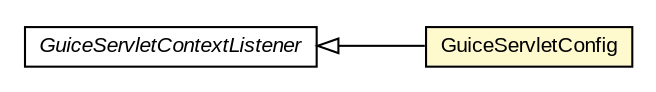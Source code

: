 #!/usr/local/bin/dot
#
# Class diagram 
# Generated by UMLGraph version R5_6-24-gf6e263 (http://www.umlgraph.org/)
#

digraph G {
	edge [fontname="arial",fontsize=10,labelfontname="arial",labelfontsize=10];
	node [fontname="arial",fontsize=10,shape=plaintext];
	nodesep=0.25;
	ranksep=0.5;
	rankdir=LR;
	// com.gwtplatform.carstore.server.guice.GuiceServletConfig
	c283768 [label=<<table title="com.gwtplatform.carstore.server.guice.GuiceServletConfig" border="0" cellborder="1" cellspacing="0" cellpadding="2" port="p" bgcolor="lemonChiffon" href="./GuiceServletConfig.html">
		<tr><td><table border="0" cellspacing="0" cellpadding="1">
<tr><td align="center" balign="center"> GuiceServletConfig </td></tr>
		</table></td></tr>
		</table>>, URL="./GuiceServletConfig.html", fontname="arial", fontcolor="black", fontsize=10.0];
	//com.gwtplatform.carstore.server.guice.GuiceServletConfig extends com.google.inject.servlet.GuiceServletContextListener
	c283794:p -> c283768:p [dir=back,arrowtail=empty];
	// com.google.inject.servlet.GuiceServletContextListener
	c283794 [label=<<table title="com.google.inject.servlet.GuiceServletContextListener" border="0" cellborder="1" cellspacing="0" cellpadding="2" port="p" href="http://google-guice.googlecode.com/svn/trunk/javadoc/com/google/inject/servlet/GuiceServletContextListener.html">
		<tr><td><table border="0" cellspacing="0" cellpadding="1">
<tr><td align="center" balign="center"><font face="arial italic"> GuiceServletContextListener </font></td></tr>
		</table></td></tr>
		</table>>, URL="http://google-guice.googlecode.com/svn/trunk/javadoc/com/google/inject/servlet/GuiceServletContextListener.html", fontname="arial", fontcolor="black", fontsize=10.0];
}

